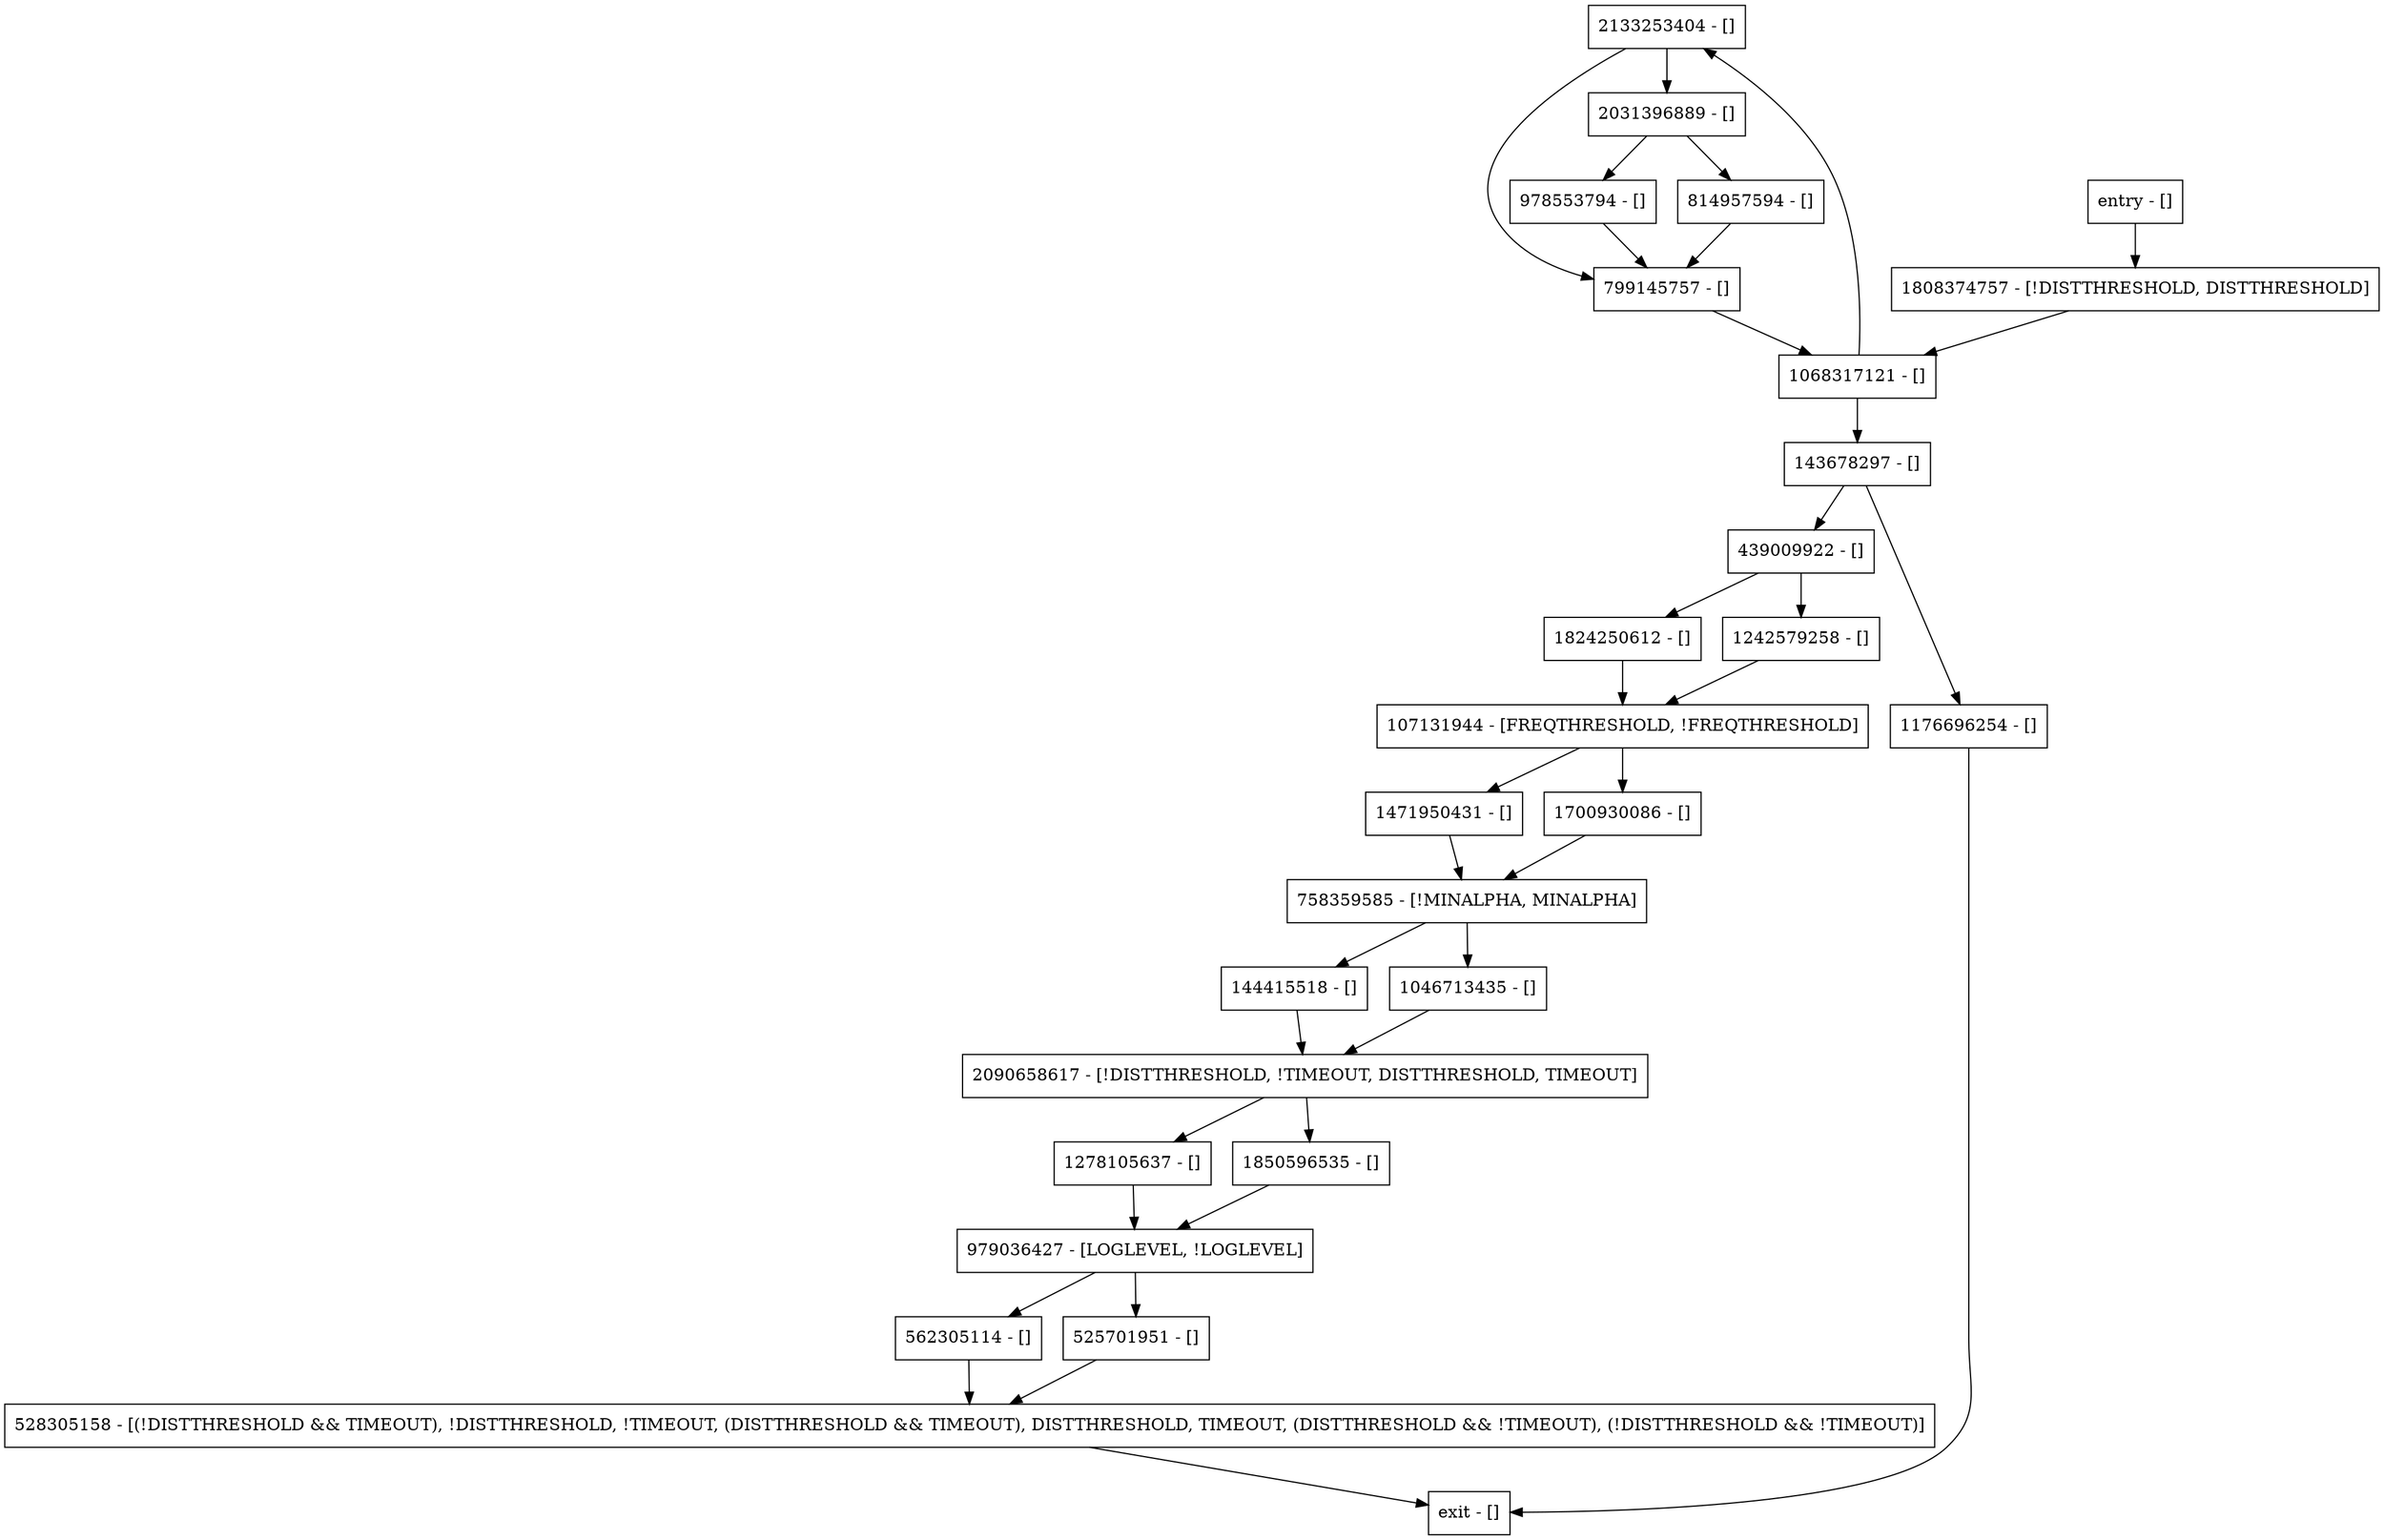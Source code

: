 digraph main {
node [shape=record];
2133253404 [label="2133253404 - []"];
107131944 [label="107131944 - [FREQTHRESHOLD, !FREQTHRESHOLD]"];
1824250612 [label="1824250612 - []"];
1068317121 [label="1068317121 - []"];
1242579258 [label="1242579258 - []"];
979036427 [label="979036427 - [LOGLEVEL, !LOGLEVEL]"];
528305158 [label="528305158 - [(!DISTTHRESHOLD && TIMEOUT), !DISTTHRESHOLD, !TIMEOUT, (DISTTHRESHOLD && TIMEOUT), DISTTHRESHOLD, TIMEOUT, (DISTTHRESHOLD && !TIMEOUT), (!DISTTHRESHOLD && !TIMEOUT)]"];
799145757 [label="799145757 - []"];
144415518 [label="144415518 - []"];
978553794 [label="978553794 - []"];
439009922 [label="439009922 - []"];
1471950431 [label="1471950431 - []"];
2031396889 [label="2031396889 - []"];
2090658617 [label="2090658617 - [!DISTTHRESHOLD, !TIMEOUT, DISTTHRESHOLD, TIMEOUT]"];
1278105637 [label="1278105637 - []"];
1176696254 [label="1176696254 - []"];
1046713435 [label="1046713435 - []"];
562305114 [label="562305114 - []"];
814957594 [label="814957594 - []"];
758359585 [label="758359585 - [!MINALPHA, MINALPHA]"];
entry [label="entry - []"];
exit [label="exit - []"];
1700930086 [label="1700930086 - []"];
143678297 [label="143678297 - []"];
525701951 [label="525701951 - []"];
1808374757 [label="1808374757 - [!DISTTHRESHOLD, DISTTHRESHOLD]"];
1850596535 [label="1850596535 - []"];
entry;
exit;
2133253404 -> 799145757;
2133253404 -> 2031396889;
107131944 -> 1700930086;
107131944 -> 1471950431;
1824250612 -> 107131944;
1068317121 -> 143678297;
1068317121 -> 2133253404;
1242579258 -> 107131944;
979036427 -> 525701951;
979036427 -> 562305114;
528305158 -> exit;
799145757 -> 1068317121;
144415518 -> 2090658617;
978553794 -> 799145757;
439009922 -> 1824250612;
439009922 -> 1242579258;
1471950431 -> 758359585;
2031396889 -> 978553794;
2031396889 -> 814957594;
2090658617 -> 1278105637;
2090658617 -> 1850596535;
1278105637 -> 979036427;
1176696254 -> exit;
1046713435 -> 2090658617;
562305114 -> 528305158;
814957594 -> 799145757;
758359585 -> 144415518;
758359585 -> 1046713435;
entry -> 1808374757;
1700930086 -> 758359585;
143678297 -> 1176696254;
143678297 -> 439009922;
525701951 -> 528305158;
1808374757 -> 1068317121;
1850596535 -> 979036427;
}
